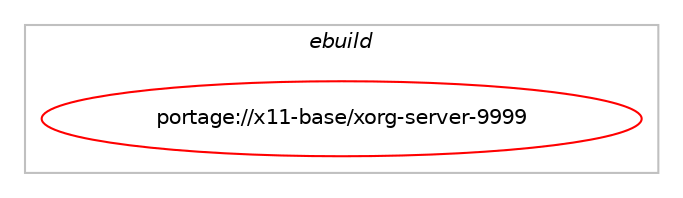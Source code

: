digraph prolog {

# *************
# Graph options
# *************

newrank=true;
concentrate=true;
compound=true;
graph [rankdir=LR,fontname=Helvetica,fontsize=10,ranksep=1.5];#, ranksep=2.5, nodesep=0.2];
edge  [arrowhead=vee];
node  [fontname=Helvetica,fontsize=10];

# **********
# The ebuild
# **********

subgraph cluster_leftcol {
color=gray;
label=<<i>ebuild</i>>;
id [label="portage://x11-base/xorg-server-9999", color=red, width=4, href="../x11-base/xorg-server-9999.svg"];
}

# ****************
# The dependencies
# ****************

subgraph cluster_midcol {
color=gray;
label=<<i>dependencies</i>>;
subgraph cluster_compile {
fillcolor="#eeeeee";
style=filled;
label=<<i>compile</i>>;
# *** BEGIN UNKNOWN DEPENDENCY TYPE (TODO) ***
# id -> equal(use_conditional_group(negative,minimal,portage://x11-base/xorg-server-9999,[package_dependency(portage://x11-base/xorg-server-9999,install,no,media-libs,mesa,greaterequal,[18,,,18],[],[use(enable(X),positive),use(enable(egl),positive),use(enable(gbm),positive)]),package_dependency(portage://x11-base/xorg-server-9999,install,no,media-libs,libepoxy,greaterequal,[1.5.4,,,1.5.4],[],[use(enable(X),none),use(enable(egl),positive)])]))
# *** END UNKNOWN DEPENDENCY TYPE (TODO) ***

# *** BEGIN UNKNOWN DEPENDENCY TYPE (TODO) ***
# id -> equal(use_conditional_group(positive,elogind,portage://x11-base/xorg-server-9999,[package_dependency(portage://x11-base/xorg-server-9999,install,no,sys-apps,dbus,none,[,,],[],[]),package_dependency(portage://x11-base/xorg-server-9999,install,no,sys-auth,elogind,none,[,,],[],[use(enable(pam),none)]),package_dependency(portage://x11-base/xorg-server-9999,install,no,sys-auth,pambase,none,[,,],[],[use(enable(elogind),none)])]))
# *** END UNKNOWN DEPENDENCY TYPE (TODO) ***

# *** BEGIN UNKNOWN DEPENDENCY TYPE (TODO) ***
# id -> equal(use_conditional_group(positive,selinux,portage://x11-base/xorg-server-9999,[package_dependency(portage://x11-base/xorg-server-9999,install,no,sys-process,audit,none,[,,],[],[]),package_dependency(portage://x11-base/xorg-server-9999,install,no,sys-libs,libselinux,none,[,,],any_same_slot,[])]))
# *** END UNKNOWN DEPENDENCY TYPE (TODO) ***

# *** BEGIN UNKNOWN DEPENDENCY TYPE (TODO) ***
# id -> equal(use_conditional_group(positive,systemd,portage://x11-base/xorg-server-9999,[package_dependency(portage://x11-base/xorg-server-9999,install,no,sys-apps,dbus,none,[,,],[],[]),package_dependency(portage://x11-base/xorg-server-9999,install,no,sys-apps,systemd,none,[,,],[],[])]))
# *** END UNKNOWN DEPENDENCY TYPE (TODO) ***

# *** BEGIN UNKNOWN DEPENDENCY TYPE (TODO) ***
# id -> equal(use_conditional_group(positive,test,portage://x11-base/xorg-server-9999,[package_dependency(portage://x11-base/xorg-server-9999,install,no,x11-libs,libxcvt,greaterequal,[0.1.0,,,0.1.0],[],[])]))
# *** END UNKNOWN DEPENDENCY TYPE (TODO) ***

# *** BEGIN UNKNOWN DEPENDENCY TYPE (TODO) ***
# id -> equal(use_conditional_group(positive,udev,portage://x11-base/xorg-server-9999,[package_dependency(portage://x11-base/xorg-server-9999,install,no,virtual,libudev,none,[,,],any_same_slot,[])]))
# *** END UNKNOWN DEPENDENCY TYPE (TODO) ***

# *** BEGIN UNKNOWN DEPENDENCY TYPE (TODO) ***
# id -> equal(use_conditional_group(positive,unwind,portage://x11-base/xorg-server-9999,[package_dependency(portage://x11-base/xorg-server-9999,install,no,sys-libs,libunwind,none,[,,],any_same_slot,[])]))
# *** END UNKNOWN DEPENDENCY TYPE (TODO) ***

# *** BEGIN UNKNOWN DEPENDENCY TYPE (TODO) ***
# id -> equal(use_conditional_group(positive,xephyr,portage://x11-base/xorg-server-9999,[package_dependency(portage://x11-base/xorg-server-9999,install,no,x11-libs,libxcb,none,[,,],[],[]),package_dependency(portage://x11-base/xorg-server-9999,install,no,x11-libs,xcb-util,none,[,,],[],[]),package_dependency(portage://x11-base/xorg-server-9999,install,no,x11-libs,xcb-util-image,none,[,,],[],[]),package_dependency(portage://x11-base/xorg-server-9999,install,no,x11-libs,xcb-util-keysyms,none,[,,],[],[]),package_dependency(portage://x11-base/xorg-server-9999,install,no,x11-libs,xcb-util-renderutil,none,[,,],[],[]),package_dependency(portage://x11-base/xorg-server-9999,install,no,x11-libs,xcb-util-wm,none,[,,],[],[])]))
# *** END UNKNOWN DEPENDENCY TYPE (TODO) ***

# *** BEGIN UNKNOWN DEPENDENCY TYPE (TODO) ***
# id -> equal(use_conditional_group(positive,xnest,portage://x11-base/xorg-server-9999,[package_dependency(portage://x11-base/xorg-server-9999,install,no,x11-libs,libXext,greaterequal,[1.0.99.4,,,1.0.99.4],[],[]),package_dependency(portage://x11-base/xorg-server-9999,install,no,x11-libs,libX11,greaterequal,[1.1.5,,,1.1.5],[],[])]))
# *** END UNKNOWN DEPENDENCY TYPE (TODO) ***

# *** BEGIN UNKNOWN DEPENDENCY TYPE (TODO) ***
# id -> equal(use_conditional_group(positive,xorg,portage://x11-base/xorg-server-9999,[package_dependency(portage://x11-base/xorg-server-9999,install,no,x11-libs,libxcvt,greaterequal,[0.1.0,,,0.1.0],[],[])]))
# *** END UNKNOWN DEPENDENCY TYPE (TODO) ***

# *** BEGIN UNKNOWN DEPENDENCY TYPE (TODO) ***
# id -> equal(package_dependency(portage://x11-base/xorg-server-9999,install,no,dev-libs,libbsd,none,[,,],[],[]))
# *** END UNKNOWN DEPENDENCY TYPE (TODO) ***

# *** BEGIN UNKNOWN DEPENDENCY TYPE (TODO) ***
# id -> equal(package_dependency(portage://x11-base/xorg-server-9999,install,no,dev-libs,openssl,none,[,,],[slot(0),equal],[]))
# *** END UNKNOWN DEPENDENCY TYPE (TODO) ***

# *** BEGIN UNKNOWN DEPENDENCY TYPE (TODO) ***
# id -> equal(package_dependency(portage://x11-base/xorg-server-9999,install,no,media-fonts,font-util,none,[,,],[],[]))
# *** END UNKNOWN DEPENDENCY TYPE (TODO) ***

# *** BEGIN UNKNOWN DEPENDENCY TYPE (TODO) ***
# id -> equal(package_dependency(portage://x11-base/xorg-server-9999,install,no,media-libs,libglvnd,none,[,,],[],[use(enable(X),none)]))
# *** END UNKNOWN DEPENDENCY TYPE (TODO) ***

# *** BEGIN UNKNOWN DEPENDENCY TYPE (TODO) ***
# id -> equal(package_dependency(portage://x11-base/xorg-server-9999,install,no,x11-apps,iceauth,greaterequal,[1.0.2,,,1.0.2],[],[]))
# *** END UNKNOWN DEPENDENCY TYPE (TODO) ***

# *** BEGIN UNKNOWN DEPENDENCY TYPE (TODO) ***
# id -> equal(package_dependency(portage://x11-base/xorg-server-9999,install,no,x11-apps,xauth,greaterequal,[1.0.3,,,1.0.3],[],[]))
# *** END UNKNOWN DEPENDENCY TYPE (TODO) ***

# *** BEGIN UNKNOWN DEPENDENCY TYPE (TODO) ***
# id -> equal(package_dependency(portage://x11-base/xorg-server-9999,install,no,x11-apps,xkbcomp,none,[,,],[],[]))
# *** END UNKNOWN DEPENDENCY TYPE (TODO) ***

# *** BEGIN UNKNOWN DEPENDENCY TYPE (TODO) ***
# id -> equal(package_dependency(portage://x11-base/xorg-server-9999,install,no,x11-base,xorg-proto,greaterequal,[2024.1,,,2024.1],[],[]))
# *** END UNKNOWN DEPENDENCY TYPE (TODO) ***

# *** BEGIN UNKNOWN DEPENDENCY TYPE (TODO) ***
# id -> equal(package_dependency(portage://x11-base/xorg-server-9999,install,no,x11-libs,libXau,greaterequal,[1.0.4,,,1.0.4],[],[]))
# *** END UNKNOWN DEPENDENCY TYPE (TODO) ***

# *** BEGIN UNKNOWN DEPENDENCY TYPE (TODO) ***
# id -> equal(package_dependency(portage://x11-base/xorg-server-9999,install,no,x11-libs,libXdmcp,greaterequal,[1.0.2,,,1.0.2],[],[]))
# *** END UNKNOWN DEPENDENCY TYPE (TODO) ***

# *** BEGIN UNKNOWN DEPENDENCY TYPE (TODO) ***
# id -> equal(package_dependency(portage://x11-base/xorg-server-9999,install,no,x11-libs,libXfont2,greaterequal,[2.0.1,,,2.0.1],[],[]))
# *** END UNKNOWN DEPENDENCY TYPE (TODO) ***

# *** BEGIN UNKNOWN DEPENDENCY TYPE (TODO) ***
# id -> equal(package_dependency(portage://x11-base/xorg-server-9999,install,no,x11-libs,libdrm,greaterequal,[2.4.89,,,2.4.89],[],[]))
# *** END UNKNOWN DEPENDENCY TYPE (TODO) ***

# *** BEGIN UNKNOWN DEPENDENCY TYPE (TODO) ***
# id -> equal(package_dependency(portage://x11-base/xorg-server-9999,install,no,x11-libs,libpciaccess,greaterequal,[0.12.901,,,0.12.901],[],[]))
# *** END UNKNOWN DEPENDENCY TYPE (TODO) ***

# *** BEGIN UNKNOWN DEPENDENCY TYPE (TODO) ***
# id -> equal(package_dependency(portage://x11-base/xorg-server-9999,install,no,x11-libs,libxkbfile,greaterequal,[1.0.4,,,1.0.4],[],[]))
# *** END UNKNOWN DEPENDENCY TYPE (TODO) ***

# *** BEGIN UNKNOWN DEPENDENCY TYPE (TODO) ***
# id -> equal(package_dependency(portage://x11-base/xorg-server-9999,install,no,x11-libs,libxshmfence,greaterequal,[1.1,,,1.1],[],[]))
# *** END UNKNOWN DEPENDENCY TYPE (TODO) ***

# *** BEGIN UNKNOWN DEPENDENCY TYPE (TODO) ***
# id -> equal(package_dependency(portage://x11-base/xorg-server-9999,install,no,x11-libs,pixman,greaterequal,[0.27.2,,,0.27.2],[],[]))
# *** END UNKNOWN DEPENDENCY TYPE (TODO) ***

# *** BEGIN UNKNOWN DEPENDENCY TYPE (TODO) ***
# id -> equal(package_dependency(portage://x11-base/xorg-server-9999,install,no,x11-libs,xtrans,greaterequal,[1.3.5,,,1.3.5],[],[]))
# *** END UNKNOWN DEPENDENCY TYPE (TODO) ***

# *** BEGIN UNKNOWN DEPENDENCY TYPE (TODO) ***
# id -> equal(package_dependency(portage://x11-base/xorg-server-9999,install,no,x11-misc,xbitmaps,greaterequal,[1.0.1,,,1.0.1],[],[]))
# *** END UNKNOWN DEPENDENCY TYPE (TODO) ***

# *** BEGIN UNKNOWN DEPENDENCY TYPE (TODO) ***
# id -> equal(package_dependency(portage://x11-base/xorg-server-9999,install,no,x11-misc,xkeyboard-config,greaterequal,[2.4.1,,-r3,2.4.1-r3],[],[]))
# *** END UNKNOWN DEPENDENCY TYPE (TODO) ***

# *** BEGIN UNKNOWN DEPENDENCY TYPE (TODO) ***
# id -> equal(package_dependency(portage://x11-base/xorg-server-9999,install,strong,x11-drivers,nvidia-drivers,none,[,,],[],[use(disable(libglvnd),positive)]))
# *** END UNKNOWN DEPENDENCY TYPE (TODO) ***

}
subgraph cluster_compileandrun {
fillcolor="#eeeeee";
style=filled;
label=<<i>compile and run</i>>;
}
subgraph cluster_run {
fillcolor="#eeeeee";
style=filled;
label=<<i>run</i>>;
# *** BEGIN UNKNOWN DEPENDENCY TYPE (TODO) ***
# id -> equal(use_conditional_group(negative,minimal,portage://x11-base/xorg-server-9999,[package_dependency(portage://x11-base/xorg-server-9999,run,no,media-libs,mesa,greaterequal,[18,,,18],[],[use(enable(X),positive),use(enable(egl),positive),use(enable(gbm),positive)]),package_dependency(portage://x11-base/xorg-server-9999,run,no,media-libs,libepoxy,greaterequal,[1.5.4,,,1.5.4],[],[use(enable(X),none),use(enable(egl),positive)])]))
# *** END UNKNOWN DEPENDENCY TYPE (TODO) ***

# *** BEGIN UNKNOWN DEPENDENCY TYPE (TODO) ***
# id -> equal(use_conditional_group(negative,systemd,portage://x11-base/xorg-server-9999,[package_dependency(portage://x11-base/xorg-server-9999,run,no,gui-libs,display-manager-init,none,[,,],[],[])]))
# *** END UNKNOWN DEPENDENCY TYPE (TODO) ***

# *** BEGIN UNKNOWN DEPENDENCY TYPE (TODO) ***
# id -> equal(use_conditional_group(positive,elogind,portage://x11-base/xorg-server-9999,[package_dependency(portage://x11-base/xorg-server-9999,run,no,sys-apps,dbus,none,[,,],[],[]),package_dependency(portage://x11-base/xorg-server-9999,run,no,sys-auth,elogind,none,[,,],[],[use(enable(pam),none)]),package_dependency(portage://x11-base/xorg-server-9999,run,no,sys-auth,pambase,none,[,,],[],[use(enable(elogind),none)])]))
# *** END UNKNOWN DEPENDENCY TYPE (TODO) ***

# *** BEGIN UNKNOWN DEPENDENCY TYPE (TODO) ***
# id -> equal(use_conditional_group(positive,selinux,portage://x11-base/xorg-server-9999,[package_dependency(portage://x11-base/xorg-server-9999,run,no,sec-policy,selinux-xserver,none,[,,],[],[])]))
# *** END UNKNOWN DEPENDENCY TYPE (TODO) ***

# *** BEGIN UNKNOWN DEPENDENCY TYPE (TODO) ***
# id -> equal(use_conditional_group(positive,selinux,portage://x11-base/xorg-server-9999,[package_dependency(portage://x11-base/xorg-server-9999,run,no,sys-process,audit,none,[,,],[],[]),package_dependency(portage://x11-base/xorg-server-9999,run,no,sys-libs,libselinux,none,[,,],any_same_slot,[])]))
# *** END UNKNOWN DEPENDENCY TYPE (TODO) ***

# *** BEGIN UNKNOWN DEPENDENCY TYPE (TODO) ***
# id -> equal(use_conditional_group(positive,systemd,portage://x11-base/xorg-server-9999,[package_dependency(portage://x11-base/xorg-server-9999,run,no,sys-apps,dbus,none,[,,],[],[]),package_dependency(portage://x11-base/xorg-server-9999,run,no,sys-apps,systemd,none,[,,],[],[])]))
# *** END UNKNOWN DEPENDENCY TYPE (TODO) ***

# *** BEGIN UNKNOWN DEPENDENCY TYPE (TODO) ***
# id -> equal(use_conditional_group(positive,udev,portage://x11-base/xorg-server-9999,[package_dependency(portage://x11-base/xorg-server-9999,run,no,virtual,libudev,none,[,,],any_same_slot,[])]))
# *** END UNKNOWN DEPENDENCY TYPE (TODO) ***

# *** BEGIN UNKNOWN DEPENDENCY TYPE (TODO) ***
# id -> equal(use_conditional_group(positive,unwind,portage://x11-base/xorg-server-9999,[package_dependency(portage://x11-base/xorg-server-9999,run,no,sys-libs,libunwind,none,[,,],any_same_slot,[])]))
# *** END UNKNOWN DEPENDENCY TYPE (TODO) ***

# *** BEGIN UNKNOWN DEPENDENCY TYPE (TODO) ***
# id -> equal(use_conditional_group(positive,xephyr,portage://x11-base/xorg-server-9999,[package_dependency(portage://x11-base/xorg-server-9999,run,no,x11-libs,libxcb,none,[,,],[],[]),package_dependency(portage://x11-base/xorg-server-9999,run,no,x11-libs,xcb-util,none,[,,],[],[]),package_dependency(portage://x11-base/xorg-server-9999,run,no,x11-libs,xcb-util-image,none,[,,],[],[]),package_dependency(portage://x11-base/xorg-server-9999,run,no,x11-libs,xcb-util-keysyms,none,[,,],[],[]),package_dependency(portage://x11-base/xorg-server-9999,run,no,x11-libs,xcb-util-renderutil,none,[,,],[],[]),package_dependency(portage://x11-base/xorg-server-9999,run,no,x11-libs,xcb-util-wm,none,[,,],[],[])]))
# *** END UNKNOWN DEPENDENCY TYPE (TODO) ***

# *** BEGIN UNKNOWN DEPENDENCY TYPE (TODO) ***
# id -> equal(use_conditional_group(positive,xnest,portage://x11-base/xorg-server-9999,[package_dependency(portage://x11-base/xorg-server-9999,run,no,x11-libs,libXext,greaterequal,[1.0.99.4,,,1.0.99.4],[],[]),package_dependency(portage://x11-base/xorg-server-9999,run,no,x11-libs,libX11,greaterequal,[1.1.5,,,1.1.5],[],[])]))
# *** END UNKNOWN DEPENDENCY TYPE (TODO) ***

# *** BEGIN UNKNOWN DEPENDENCY TYPE (TODO) ***
# id -> equal(use_conditional_group(positive,xorg,portage://x11-base/xorg-server-9999,[package_dependency(portage://x11-base/xorg-server-9999,run,no,x11-apps,xinit,greaterequal,[1.3.3,,-r1,1.3.3-r1],[],[])]))
# *** END UNKNOWN DEPENDENCY TYPE (TODO) ***

# *** BEGIN UNKNOWN DEPENDENCY TYPE (TODO) ***
# id -> equal(use_conditional_group(positive,xorg,portage://x11-base/xorg-server-9999,[package_dependency(portage://x11-base/xorg-server-9999,run,no,x11-libs,libxcvt,greaterequal,[0.1.0,,,0.1.0],[],[])]))
# *** END UNKNOWN DEPENDENCY TYPE (TODO) ***

# *** BEGIN UNKNOWN DEPENDENCY TYPE (TODO) ***
# id -> equal(package_dependency(portage://x11-base/xorg-server-9999,run,no,dev-libs,libbsd,none,[,,],[],[]))
# *** END UNKNOWN DEPENDENCY TYPE (TODO) ***

# *** BEGIN UNKNOWN DEPENDENCY TYPE (TODO) ***
# id -> equal(package_dependency(portage://x11-base/xorg-server-9999,run,no,dev-libs,openssl,none,[,,],[slot(0),equal],[]))
# *** END UNKNOWN DEPENDENCY TYPE (TODO) ***

# *** BEGIN UNKNOWN DEPENDENCY TYPE (TODO) ***
# id -> equal(package_dependency(portage://x11-base/xorg-server-9999,run,no,media-libs,libglvnd,none,[,,],[],[use(enable(X),none)]))
# *** END UNKNOWN DEPENDENCY TYPE (TODO) ***

# *** BEGIN UNKNOWN DEPENDENCY TYPE (TODO) ***
# id -> equal(package_dependency(portage://x11-base/xorg-server-9999,run,no,x11-apps,iceauth,greaterequal,[1.0.2,,,1.0.2],[],[]))
# *** END UNKNOWN DEPENDENCY TYPE (TODO) ***

# *** BEGIN UNKNOWN DEPENDENCY TYPE (TODO) ***
# id -> equal(package_dependency(portage://x11-base/xorg-server-9999,run,no,x11-apps,xauth,greaterequal,[1.0.3,,,1.0.3],[],[]))
# *** END UNKNOWN DEPENDENCY TYPE (TODO) ***

# *** BEGIN UNKNOWN DEPENDENCY TYPE (TODO) ***
# id -> equal(package_dependency(portage://x11-base/xorg-server-9999,run,no,x11-apps,xkbcomp,none,[,,],[],[]))
# *** END UNKNOWN DEPENDENCY TYPE (TODO) ***

# *** BEGIN UNKNOWN DEPENDENCY TYPE (TODO) ***
# id -> equal(package_dependency(portage://x11-base/xorg-server-9999,run,no,x11-libs,libXau,greaterequal,[1.0.4,,,1.0.4],[],[]))
# *** END UNKNOWN DEPENDENCY TYPE (TODO) ***

# *** BEGIN UNKNOWN DEPENDENCY TYPE (TODO) ***
# id -> equal(package_dependency(portage://x11-base/xorg-server-9999,run,no,x11-libs,libXdmcp,greaterequal,[1.0.2,,,1.0.2],[],[]))
# *** END UNKNOWN DEPENDENCY TYPE (TODO) ***

# *** BEGIN UNKNOWN DEPENDENCY TYPE (TODO) ***
# id -> equal(package_dependency(portage://x11-base/xorg-server-9999,run,no,x11-libs,libXfont2,greaterequal,[2.0.1,,,2.0.1],[],[]))
# *** END UNKNOWN DEPENDENCY TYPE (TODO) ***

# *** BEGIN UNKNOWN DEPENDENCY TYPE (TODO) ***
# id -> equal(package_dependency(portage://x11-base/xorg-server-9999,run,no,x11-libs,libdrm,greaterequal,[2.4.89,,,2.4.89],[],[]))
# *** END UNKNOWN DEPENDENCY TYPE (TODO) ***

# *** BEGIN UNKNOWN DEPENDENCY TYPE (TODO) ***
# id -> equal(package_dependency(portage://x11-base/xorg-server-9999,run,no,x11-libs,libpciaccess,greaterequal,[0.12.901,,,0.12.901],[],[]))
# *** END UNKNOWN DEPENDENCY TYPE (TODO) ***

# *** BEGIN UNKNOWN DEPENDENCY TYPE (TODO) ***
# id -> equal(package_dependency(portage://x11-base/xorg-server-9999,run,no,x11-libs,libxkbfile,greaterequal,[1.0.4,,,1.0.4],[],[]))
# *** END UNKNOWN DEPENDENCY TYPE (TODO) ***

# *** BEGIN UNKNOWN DEPENDENCY TYPE (TODO) ***
# id -> equal(package_dependency(portage://x11-base/xorg-server-9999,run,no,x11-libs,libxshmfence,greaterequal,[1.1,,,1.1],[],[]))
# *** END UNKNOWN DEPENDENCY TYPE (TODO) ***

# *** BEGIN UNKNOWN DEPENDENCY TYPE (TODO) ***
# id -> equal(package_dependency(portage://x11-base/xorg-server-9999,run,no,x11-libs,pixman,greaterequal,[0.27.2,,,0.27.2],[],[]))
# *** END UNKNOWN DEPENDENCY TYPE (TODO) ***

# *** BEGIN UNKNOWN DEPENDENCY TYPE (TODO) ***
# id -> equal(package_dependency(portage://x11-base/xorg-server-9999,run,no,x11-misc,xbitmaps,greaterequal,[1.0.1,,,1.0.1],[],[]))
# *** END UNKNOWN DEPENDENCY TYPE (TODO) ***

# *** BEGIN UNKNOWN DEPENDENCY TYPE (TODO) ***
# id -> equal(package_dependency(portage://x11-base/xorg-server-9999,run,no,x11-misc,xkeyboard-config,greaterequal,[2.4.1,,-r3,2.4.1-r3],[],[]))
# *** END UNKNOWN DEPENDENCY TYPE (TODO) ***

# *** BEGIN UNKNOWN DEPENDENCY TYPE (TODO) ***
# id -> equal(package_dependency(portage://x11-base/xorg-server-9999,run,strong,x11-drivers,nvidia-drivers,none,[,,],[],[use(disable(libglvnd),positive)]))
# *** END UNKNOWN DEPENDENCY TYPE (TODO) ***

}
}

# **************
# The candidates
# **************

subgraph cluster_choices {
rank=same;
color=gray;
label=<<i>candidates</i>>;

}

}
